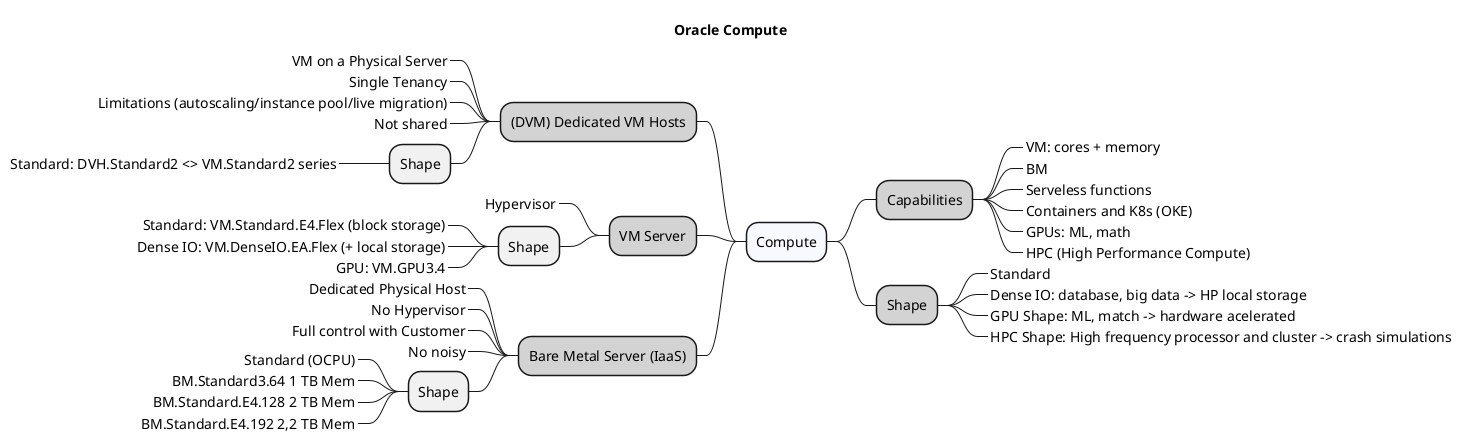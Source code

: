 @startmindmap

Title "Oracle Compute"

*[#F8F8FF]  Compute

**[#LightGray] Capabilities

***_ VM: cores + memory
***_ BM
***_ Serveless functions
***_ Containers and K8s (OKE)
***_ GPUs: ML, math
***_ HPC (High Performance Compute)

**[#LightGray] Shape

***_ Standard
***_ Dense IO: database, big data -> HP local storage
***_ GPU Shape: ML, match -> hardware acelerated
***_ HPC Shape: High frequency processor and cluster -> crash simulations

left side

**[#LightGray] (DVM) Dedicated VM Hosts

***_ VM on a Physical Server
***_ Single Tenancy
***_ Limitations (autoscaling/instance pool/live migration)
***_ Not shared

*** Shape
****_ Standard: DVH.Standard2 <> VM.Standard2 series


**[#LightGray] VM Server

***_ Hypervisor

*** Shape
****_ Standard: VM.Standard.E4.Flex (block storage)
****_ Dense IO: VM.DenseIO.EA.Flex (+ local storage)
****_ GPU: VM.GPU3.4

**[#LightGray] Bare Metal Server (IaaS)

***_ Dedicated Physical Host
***_ No Hypervisor
***_ Full control with Customer
***_ No noisy

*** Shape
****_  Standard (OCPU)
****_ BM.Standard3.64 1 TB Mem
****_ BM.Standard.E4.128 2 TB Mem
****_ BM.Standard.E4.192 2,2 TB Mem




@endmindmap